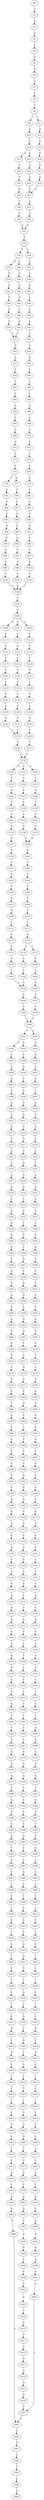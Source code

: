 strict digraph  {
	S0 -> S1 [ label = A ];
	S1 -> S2 [ label = G ];
	S2 -> S3 [ label = A ];
	S3 -> S4 [ label = C ];
	S4 -> S5 [ label = A ];
	S5 -> S6 [ label = G ];
	S6 -> S7 [ label = G ];
	S7 -> S8 [ label = T ];
	S8 -> S9 [ label = G ];
	S9 -> S10 [ label = T ];
	S9 -> S11 [ label = C ];
	S10 -> S12 [ label = A ];
	S11 -> S13 [ label = A ];
	S12 -> S14 [ label = C ];
	S13 -> S15 [ label = C ];
	S14 -> S16 [ label = G ];
	S14 -> S17 [ label = A ];
	S15 -> S18 [ label = G ];
	S16 -> S19 [ label = A ];
	S17 -> S20 [ label = A ];
	S18 -> S21 [ label = A ];
	S19 -> S22 [ label = G ];
	S20 -> S23 [ label = G ];
	S21 -> S24 [ label = G ];
	S22 -> S25 [ label = G ];
	S23 -> S26 [ label = G ];
	S24 -> S25 [ label = G ];
	S25 -> S27 [ label = A ];
	S26 -> S28 [ label = A ];
	S27 -> S29 [ label = A ];
	S28 -> S30 [ label = A ];
	S29 -> S31 [ label = G ];
	S30 -> S31 [ label = G ];
	S31 -> S32 [ label = T ];
	S32 -> S33 [ label = C ];
	S32 -> S34 [ label = T ];
	S33 -> S35 [ label = G ];
	S33 -> S36 [ label = C ];
	S34 -> S37 [ label = C ];
	S35 -> S38 [ label = G ];
	S36 -> S39 [ label = G ];
	S37 -> S40 [ label = G ];
	S38 -> S41 [ label = G ];
	S39 -> S42 [ label = G ];
	S40 -> S43 [ label = G ];
	S41 -> S44 [ label = G ];
	S42 -> S45 [ label = G ];
	S43 -> S46 [ label = C ];
	S44 -> S47 [ label = A ];
	S45 -> S48 [ label = A ];
	S46 -> S49 [ label = A ];
	S47 -> S50 [ label = C ];
	S48 -> S51 [ label = C ];
	S49 -> S52 [ label = C ];
	S50 -> S53 [ label = C ];
	S51 -> S53 [ label = C ];
	S52 -> S54 [ label = C ];
	S53 -> S55 [ label = G ];
	S54 -> S56 [ label = G ];
	S55 -> S57 [ label = G ];
	S56 -> S58 [ label = G ];
	S57 -> S59 [ label = G ];
	S58 -> S60 [ label = T ];
	S59 -> S61 [ label = T ];
	S60 -> S62 [ label = T ];
	S61 -> S63 [ label = C ];
	S62 -> S64 [ label = C ];
	S63 -> S65 [ label = G ];
	S64 -> S66 [ label = G ];
	S65 -> S67 [ label = A ];
	S66 -> S68 [ label = A ];
	S67 -> S69 [ label = C ];
	S68 -> S70 [ label = C ];
	S69 -> S71 [ label = G ];
	S70 -> S72 [ label = C ];
	S71 -> S73 [ label = T ];
	S72 -> S74 [ label = T ];
	S73 -> S75 [ label = C ];
	S74 -> S76 [ label = C ];
	S75 -> S77 [ label = G ];
	S75 -> S78 [ label = C ];
	S76 -> S79 [ label = C ];
	S77 -> S80 [ label = T ];
	S78 -> S81 [ label = T ];
	S79 -> S82 [ label = T ];
	S80 -> S83 [ label = C ];
	S81 -> S84 [ label = C ];
	S82 -> S85 [ label = C ];
	S83 -> S86 [ label = G ];
	S84 -> S87 [ label = C ];
	S85 -> S88 [ label = T ];
	S86 -> S89 [ label = G ];
	S87 -> S90 [ label = G ];
	S88 -> S91 [ label = G ];
	S89 -> S92 [ label = G ];
	S90 -> S93 [ label = G ];
	S91 -> S94 [ label = G ];
	S92 -> S95 [ label = C ];
	S93 -> S96 [ label = C ];
	S94 -> S97 [ label = C ];
	S95 -> S98 [ label = A ];
	S96 -> S99 [ label = A ];
	S97 -> S100 [ label = A ];
	S98 -> S101 [ label = C ];
	S99 -> S102 [ label = C ];
	S100 -> S103 [ label = C ];
	S101 -> S104 [ label = C ];
	S102 -> S104 [ label = C ];
	S103 -> S104 [ label = C ];
	S104 -> S105 [ label = C ];
	S105 -> S106 [ label = G ];
	S106 -> S107 [ label = C ];
	S106 -> S108 [ label = G ];
	S106 -> S109 [ label = A ];
	S107 -> S110 [ label = T ];
	S108 -> S111 [ label = T ];
	S109 -> S112 [ label = T ];
	S110 -> S113 [ label = A ];
	S111 -> S114 [ label = G ];
	S112 -> S115 [ label = T ];
	S113 -> S116 [ label = C ];
	S114 -> S117 [ label = G ];
	S115 -> S118 [ label = C ];
	S116 -> S119 [ label = T ];
	S117 -> S120 [ label = T ];
	S118 -> S121 [ label = T ];
	S119 -> S122 [ label = G ];
	S120 -> S123 [ label = G ];
	S121 -> S124 [ label = A ];
	S122 -> S125 [ label = C ];
	S123 -> S126 [ label = C ];
	S124 -> S127 [ label = C ];
	S125 -> S128 [ label = A ];
	S126 -> S129 [ label = A ];
	S127 -> S130 [ label = A ];
	S128 -> S131 [ label = A ];
	S129 -> S132 [ label = A ];
	S130 -> S133 [ label = A ];
	S131 -> S134 [ label = C ];
	S132 -> S134 [ label = C ];
	S133 -> S135 [ label = C ];
	S134 -> S136 [ label = T ];
	S135 -> S137 [ label = T ];
	S136 -> S138 [ label = G ];
	S137 -> S138 [ label = G ];
	S138 -> S139 [ label = C ];
	S138 -> S140 [ label = G ];
	S138 -> S141 [ label = A ];
	S139 -> S142 [ label = A ];
	S140 -> S143 [ label = A ];
	S141 -> S144 [ label = A ];
	S142 -> S145 [ label = G ];
	S143 -> S146 [ label = G ];
	S144 -> S147 [ label = G ];
	S145 -> S148 [ label = C ];
	S146 -> S149 [ label = T ];
	S147 -> S150 [ label = T ];
	S148 -> S151 [ label = A ];
	S149 -> S152 [ label = A ];
	S150 -> S153 [ label = A ];
	S151 -> S154 [ label = G ];
	S152 -> S155 [ label = G ];
	S153 -> S156 [ label = G ];
	S154 -> S157 [ label = G ];
	S155 -> S158 [ label = G ];
	S156 -> S158 [ label = G ];
	S157 -> S159 [ label = G ];
	S158 -> S160 [ label = G ];
	S159 -> S161 [ label = T ];
	S160 -> S162 [ label = T ];
	S161 -> S163 [ label = G ];
	S162 -> S164 [ label = C ];
	S163 -> S165 [ label = C ];
	S164 -> S166 [ label = C ];
	S165 -> S167 [ label = G ];
	S166 -> S168 [ label = T ];
	S167 -> S169 [ label = G ];
	S168 -> S170 [ label = C ];
	S169 -> S171 [ label = C ];
	S170 -> S172 [ label = C ];
	S171 -> S173 [ label = G ];
	S172 -> S174 [ label = G ];
	S173 -> S175 [ label = C ];
	S174 -> S176 [ label = C ];
	S174 -> S177 [ label = T ];
	S175 -> S178 [ label = A ];
	S176 -> S179 [ label = A ];
	S177 -> S180 [ label = A ];
	S178 -> S181 [ label = T ];
	S179 -> S182 [ label = T ];
	S180 -> S183 [ label = T ];
	S181 -> S184 [ label = G ];
	S182 -> S184 [ label = G ];
	S183 -> S185 [ label = G ];
	S184 -> S186 [ label = A ];
	S185 -> S187 [ label = A ];
	S186 -> S188 [ label = C ];
	S187 -> S189 [ label = C ];
	S188 -> S190 [ label = C ];
	S189 -> S190 [ label = C ];
	S190 -> S191 [ label = T ];
	S190 -> S192 [ label = A ];
	S191 -> S193 [ label = G ];
	S191 -> S194 [ label = C ];
	S192 -> S195 [ label = G ];
	S193 -> S196 [ label = C ];
	S194 -> S197 [ label = C ];
	S195 -> S198 [ label = G ];
	S196 -> S199 [ label = G ];
	S197 -> S200 [ label = A ];
	S198 -> S201 [ label = A ];
	S199 -> S202 [ label = C ];
	S200 -> S203 [ label = A ];
	S201 -> S204 [ label = C ];
	S202 -> S205 [ label = G ];
	S203 -> S206 [ label = G ];
	S204 -> S207 [ label = C ];
	S205 -> S208 [ label = A ];
	S206 -> S209 [ label = A ];
	S207 -> S210 [ label = A ];
	S208 -> S211 [ label = A ];
	S209 -> S212 [ label = A ];
	S210 -> S213 [ label = G ];
	S211 -> S214 [ label = G ];
	S212 -> S215 [ label = C ];
	S213 -> S216 [ label = G ];
	S214 -> S217 [ label = A ];
	S215 -> S218 [ label = A ];
	S216 -> S219 [ label = C ];
	S217 -> S220 [ label = G ];
	S218 -> S221 [ label = G ];
	S219 -> S222 [ label = C ];
	S220 -> S223 [ label = G ];
	S221 -> S224 [ label = A ];
	S222 -> S225 [ label = C ];
	S223 -> S226 [ label = A ];
	S224 -> S227 [ label = A ];
	S225 -> S228 [ label = A ];
	S226 -> S229 [ label = A ];
	S227 -> S230 [ label = A ];
	S228 -> S231 [ label = G ];
	S229 -> S232 [ label = C ];
	S230 -> S233 [ label = C ];
	S231 -> S234 [ label = G ];
	S232 -> S235 [ label = C ];
	S233 -> S236 [ label = G ];
	S234 -> S237 [ label = A ];
	S235 -> S238 [ label = T ];
	S236 -> S239 [ label = G ];
	S237 -> S240 [ label = C ];
	S238 -> S241 [ label = C ];
	S239 -> S242 [ label = A ];
	S240 -> S243 [ label = C ];
	S241 -> S244 [ label = C ];
	S242 -> S245 [ label = C ];
	S243 -> S246 [ label = A ];
	S244 -> S247 [ label = G ];
	S245 -> S248 [ label = T ];
	S246 -> S249 [ label = G ];
	S247 -> S250 [ label = C ];
	S248 -> S251 [ label = A ];
	S249 -> S252 [ label = C ];
	S250 -> S253 [ label = G ];
	S251 -> S254 [ label = G ];
	S252 -> S255 [ label = C ];
	S253 -> S256 [ label = G ];
	S254 -> S257 [ label = A ];
	S255 -> S258 [ label = C ];
	S256 -> S259 [ label = C ];
	S257 -> S260 [ label = T ];
	S258 -> S261 [ label = C ];
	S259 -> S262 [ label = G ];
	S260 -> S263 [ label = A ];
	S261 -> S264 [ label = A ];
	S262 -> S265 [ label = G ];
	S263 -> S266 [ label = C ];
	S264 -> S267 [ label = G ];
	S265 -> S268 [ label = C ];
	S266 -> S269 [ label = G ];
	S267 -> S270 [ label = C ];
	S268 -> S271 [ label = C ];
	S269 -> S272 [ label = A ];
	S270 -> S273 [ label = C ];
	S271 -> S274 [ label = G ];
	S272 -> S275 [ label = C ];
	S273 -> S276 [ label = C ];
	S274 -> S277 [ label = T ];
	S275 -> S278 [ label = C ];
	S276 -> S279 [ label = C ];
	S277 -> S280 [ label = C ];
	S278 -> S281 [ label = C ];
	S279 -> S282 [ label = G ];
	S280 -> S283 [ label = G ];
	S281 -> S284 [ label = T ];
	S282 -> S285 [ label = A ];
	S283 -> S286 [ label = C ];
	S284 -> S287 [ label = C ];
	S285 -> S288 [ label = G ];
	S286 -> S289 [ label = C ];
	S287 -> S290 [ label = C ];
	S288 -> S291 [ label = G ];
	S289 -> S292 [ label = T ];
	S290 -> S293 [ label = C ];
	S291 -> S294 [ label = A ];
	S292 -> S295 [ label = C ];
	S293 -> S296 [ label = C ];
	S294 -> S297 [ label = C ];
	S295 -> S298 [ label = G ];
	S296 -> S299 [ label = C ];
	S297 -> S300 [ label = A ];
	S298 -> S301 [ label = G ];
	S299 -> S302 [ label = T ];
	S300 -> S303 [ label = C ];
	S301 -> S304 [ label = G ];
	S302 -> S305 [ label = C ];
	S303 -> S306 [ label = C ];
	S304 -> S307 [ label = G ];
	S305 -> S308 [ label = G ];
	S306 -> S309 [ label = C ];
	S307 -> S310 [ label = G ];
	S308 -> S311 [ label = G ];
	S309 -> S312 [ label = G ];
	S310 -> S313 [ label = A ];
	S311 -> S314 [ label = A ];
	S312 -> S315 [ label = A ];
	S313 -> S316 [ label = A ];
	S314 -> S317 [ label = C ];
	S315 -> S318 [ label = C ];
	S316 -> S319 [ label = A ];
	S317 -> S320 [ label = G ];
	S318 -> S321 [ label = C ];
	S319 -> S322 [ label = G ];
	S320 -> S323 [ label = T ];
	S321 -> S324 [ label = C ];
	S322 -> S325 [ label = A ];
	S323 -> S326 [ label = C ];
	S324 -> S327 [ label = T ];
	S325 -> S328 [ label = A ];
	S326 -> S329 [ label = G ];
	S327 -> S330 [ label = T ];
	S328 -> S331 [ label = C ];
	S329 -> S332 [ label = A ];
	S330 -> S333 [ label = G ];
	S331 -> S334 [ label = A ];
	S332 -> S335 [ label = A ];
	S333 -> S336 [ label = C ];
	S334 -> S337 [ label = G ];
	S335 -> S338 [ label = G ];
	S336 -> S339 [ label = G ];
	S337 -> S340 [ label = T ];
	S338 -> S341 [ label = A ];
	S339 -> S342 [ label = G ];
	S340 -> S343 [ label = T ];
	S341 -> S344 [ label = A ];
	S342 -> S345 [ label = C ];
	S343 -> S346 [ label = T ];
	S344 -> S347 [ label = G ];
	S345 -> S348 [ label = A ];
	S346 -> S349 [ label = C ];
	S347 -> S350 [ label = A ];
	S348 -> S351 [ label = C ];
	S349 -> S352 [ label = C ];
	S350 -> S353 [ label = C ];
	S351 -> S354 [ label = C ];
	S352 -> S355 [ label = C ];
	S353 -> S356 [ label = C ];
	S354 -> S357 [ label = T ];
	S355 -> S358 [ label = C ];
	S356 -> S359 [ label = A ];
	S357 -> S360 [ label = C ];
	S358 -> S361 [ label = T ];
	S359 -> S362 [ label = T ];
	S360 -> S363 [ label = T ];
	S361 -> S364 [ label = T ];
	S362 -> S365 [ label = T ];
	S363 -> S366 [ label = G ];
	S364 -> S367 [ label = C ];
	S365 -> S368 [ label = G ];
	S366 -> S369 [ label = G ];
	S367 -> S370 [ label = G ];
	S368 -> S371 [ label = G ];
	S369 -> S372 [ label = G ];
	S370 -> S373 [ label = G ];
	S371 -> S374 [ label = G ];
	S372 -> S375 [ label = G ];
	S373 -> S376 [ label = A ];
	S374 -> S377 [ label = A ];
	S375 -> S378 [ label = G ];
	S376 -> S379 [ label = C ];
	S377 -> S380 [ label = C ];
	S378 -> S381 [ label = T ];
	S379 -> S382 [ label = A ];
	S380 -> S383 [ label = G ];
	S381 -> S384 [ label = G ];
	S382 -> S385 [ label = C ];
	S383 -> S386 [ label = A ];
	S384 -> S387 [ label = G ];
	S385 -> S388 [ label = C ];
	S386 -> S389 [ label = C ];
	S387 -> S390 [ label = T ];
	S388 -> S391 [ label = G ];
	S389 -> S392 [ label = G ];
	S390 -> S393 [ label = T ];
	S391 -> S394 [ label = C ];
	S392 -> S395 [ label = T ];
	S393 -> S396 [ label = C ];
	S394 -> S397 [ label = T ];
	S395 -> S398 [ label = G ];
	S396 -> S399 [ label = C ];
	S397 -> S400 [ label = G ];
	S398 -> S401 [ label = T ];
	S399 -> S402 [ label = A ];
	S400 -> S403 [ label = C ];
	S401 -> S404 [ label = C ];
	S402 -> S405 [ label = C ];
	S403 -> S406 [ label = T ];
	S404 -> S407 [ label = T ];
	S405 -> S408 [ label = C ];
	S406 -> S409 [ label = C ];
	S407 -> S410 [ label = C ];
	S408 -> S411 [ label = T ];
	S409 -> S412 [ label = G ];
	S410 -> S413 [ label = G ];
	S411 -> S414 [ label = C ];
	S412 -> S415 [ label = T ];
	S413 -> S416 [ label = T ];
	S414 -> S417 [ label = C ];
	S415 -> S418 [ label = G ];
	S416 -> S419 [ label = G ];
	S417 -> S420 [ label = T ];
	S418 -> S421 [ label = G ];
	S419 -> S422 [ label = T ];
	S420 -> S423 [ label = C ];
	S421 -> S424 [ label = T ];
	S422 -> S425 [ label = T ];
	S423 -> S426 [ label = T ];
	S424 -> S427 [ label = T ];
	S425 -> S428 [ label = C ];
	S426 -> S429 [ label = C ];
	S427 -> S430 [ label = G ];
	S428 -> S431 [ label = C ];
	S429 -> S432 [ label = C ];
	S430 -> S433 [ label = T ];
	S431 -> S434 [ label = T ];
	S432 -> S435 [ label = T ];
	S433 -> S436 [ label = C ];
	S434 -> S437 [ label = G ];
	S435 -> S438 [ label = C ];
	S436 -> S439 [ label = C ];
	S437 -> S440 [ label = A ];
	S438 -> S441 [ label = G ];
	S439 -> S442 [ label = G ];
	S440 -> S443 [ label = C ];
	S441 -> S444 [ label = T ];
	S442 -> S445 [ label = T ];
	S443 -> S446 [ label = G ];
	S444 -> S447 [ label = G ];
	S445 -> S448 [ label = C ];
	S446 -> S449 [ label = A ];
	S447 -> S450 [ label = G ];
	S448 -> S451 [ label = T ];
	S449 -> S452 [ label = T ];
	S450 -> S453 [ label = T ];
	S451 -> S454 [ label = T ];
	S452 -> S455 [ label = T ];
	S453 -> S456 [ label = C ];
	S454 -> S457 [ label = C ];
	S455 -> S458 [ label = T ];
	S456 -> S459 [ label = C ];
	S457 -> S460 [ label = C ];
	S458 -> S461 [ label = C ];
	S459 -> S462 [ label = T ];
	S460 -> S463 [ label = A ];
	S461 -> S464 [ label = G ];
	S462 -> S465 [ label = C ];
	S463 -> S466 [ label = G ];
	S464 -> S467 [ label = A ];
	S465 -> S468 [ label = G ];
	S466 -> S469 [ label = T ];
	S467 -> S470 [ label = T ];
	S468 -> S471 [ label = A ];
	S469 -> S472 [ label = C ];
	S470 -> S473 [ label = C ];
	S471 -> S474 [ label = C ];
	S472 -> S475 [ label = G ];
	S473 -> S476 [ label = G ];
	S474 -> S477 [ label = C ];
	S475 -> S478 [ label = C ];
	S476 -> S479 [ label = A ];
	S477 -> S480 [ label = C ];
	S478 -> S481 [ label = A ];
	S479 -> S482 [ label = A ];
	S480 -> S483 [ label = C ];
	S481 -> S484 [ label = G ];
	S482 -> S485 [ label = G ];
	S483 -> S486 [ label = G ];
	S484 -> S487 [ label = C ];
	S485 -> S488 [ label = T ];
	S486 -> S489 [ label = C ];
	S487 -> S490 [ label = G ];
	S488 -> S491 [ label = A ];
	S489 -> S492 [ label = A ];
	S490 -> S493 [ label = G ];
	S491 -> S494 [ label = G ];
	S492 -> S495 [ label = G ];
	S493 -> S496 [ label = T ];
	S494 -> S497 [ label = A ];
	S495 -> S498 [ label = A ];
	S496 -> S499 [ label = C ];
	S497 -> S500 [ label = G ];
	S498 -> S501 [ label = A ];
	S499 -> S502 [ label = A ];
	S500 -> S503 [ label = T ];
	S501 -> S504 [ label = G ];
	S502 -> S505 [ label = C ];
	S503 -> S506 [ label = C ];
	S504 -> S507 [ label = T ];
	S505 -> S508 [ label = A ];
	S506 -> S509 [ label = G ];
	S507 -> S491 [ label = A ];
	S508 -> S510 [ label = A ];
	S510 -> S511 [ label = G ];
	S511 -> S512 [ label = A ];
	S512 -> S513 [ label = G ];
	S513 -> S514 [ label = A ];
	S514 -> S515 [ label = A ];
	S515 -> S516 [ label = G ];
	S516 -> S507 [ label = T ];
}
